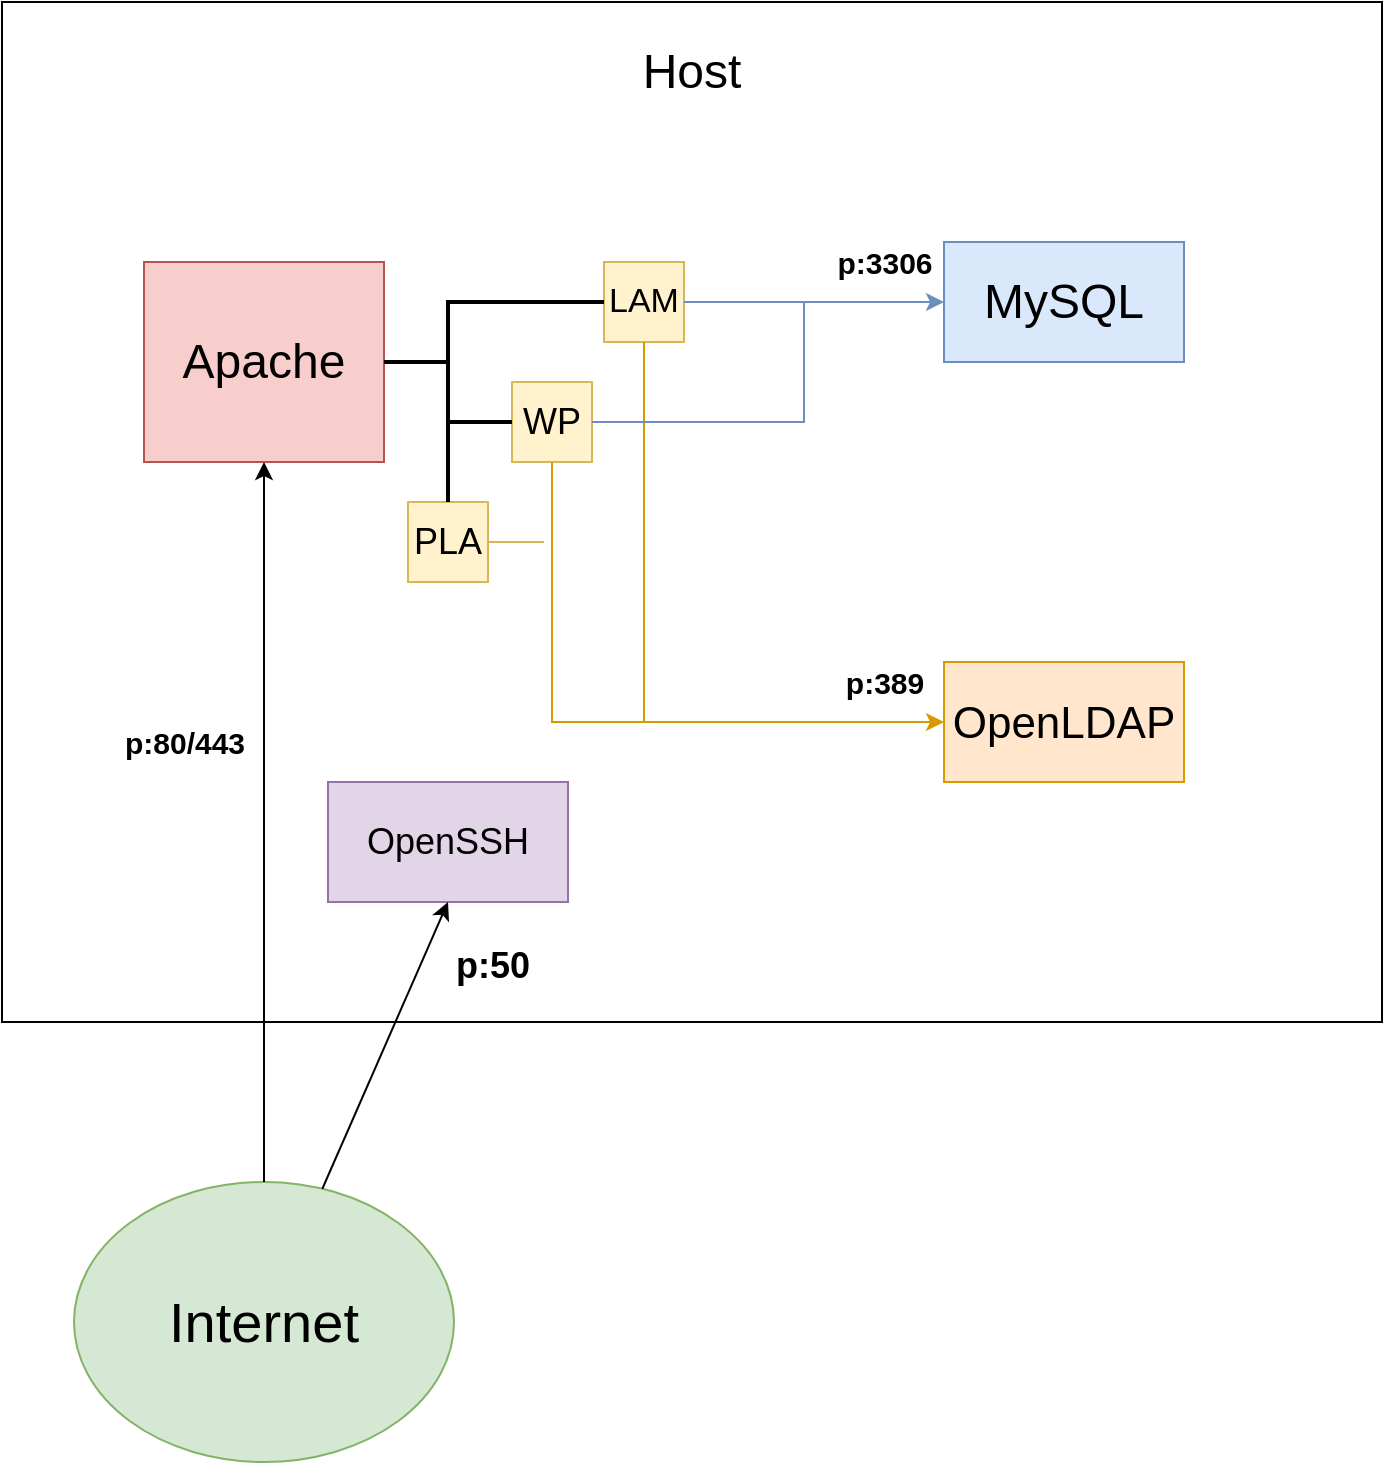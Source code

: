 <mxfile version="23.0.2" type="device">
  <diagram id="C5RBs43oDa-KdzZeNtuy" name="Page-1">
    <mxGraphModel dx="1050" dy="637" grid="1" gridSize="10" guides="1" tooltips="1" connect="1" arrows="1" fold="1" page="1" pageScale="1" pageWidth="827" pageHeight="1169" math="0" shadow="0">
      <root>
        <mxCell id="WIyWlLk6GJQsqaUBKTNV-0" />
        <mxCell id="WIyWlLk6GJQsqaUBKTNV-1" parent="WIyWlLk6GJQsqaUBKTNV-0" />
        <mxCell id="fDoWqqoHtU6u6N5VrsDu-0" value="" style="rounded=0;whiteSpace=wrap;html=1;fontFamily=Verdana;fontSize=24;align=center;movable=0;resizable=0;rotatable=0;deletable=0;editable=0;locked=1;connectable=0;" parent="WIyWlLk6GJQsqaUBKTNV-1" vertex="1">
          <mxGeometry x="69" y="50" width="690" height="510" as="geometry" />
        </mxCell>
        <mxCell id="fDoWqqoHtU6u6N5VrsDu-2" value="Host" style="rounded=0;whiteSpace=wrap;html=1;strokeColor=none;fontFamily=Helvetica;fontSize=24;" parent="WIyWlLk6GJQsqaUBKTNV-1" vertex="1">
          <mxGeometry x="364" y="60" width="100" height="50" as="geometry" />
        </mxCell>
        <mxCell id="fDoWqqoHtU6u6N5VrsDu-3" value="Apache" style="rounded=0;whiteSpace=wrap;html=1;fontFamily=Helvetica;fontSize=24;fillColor=#f8cecc;strokeColor=#b85450;" parent="WIyWlLk6GJQsqaUBKTNV-1" vertex="1">
          <mxGeometry x="140" y="180" width="120" height="100" as="geometry" />
        </mxCell>
        <mxCell id="fDoWqqoHtU6u6N5VrsDu-4" value="MySQL" style="rounded=0;whiteSpace=wrap;html=1;fontSize=24;fillColor=#dae8fc;strokeColor=#6c8ebf;" parent="WIyWlLk6GJQsqaUBKTNV-1" vertex="1">
          <mxGeometry x="540" y="170" width="120" height="60" as="geometry" />
        </mxCell>
        <mxCell id="fDoWqqoHtU6u6N5VrsDu-5" value="&lt;font style=&quot;font-size: 22px;&quot;&gt;OpenLDAP&lt;/font&gt;" style="rounded=0;whiteSpace=wrap;html=1;fontSize=24;fillColor=#ffe6cc;strokeColor=#d79b00;" parent="WIyWlLk6GJQsqaUBKTNV-1" vertex="1">
          <mxGeometry x="540" y="380" width="120" height="60" as="geometry" />
        </mxCell>
        <mxCell id="fDoWqqoHtU6u6N5VrsDu-6" value="&lt;font style=&quot;font-size: 17px;&quot;&gt;LAM&lt;/font&gt;" style="rounded=0;whiteSpace=wrap;html=1;fillColor=#fff2cc;strokeColor=#d6b656;" parent="WIyWlLk6GJQsqaUBKTNV-1" vertex="1">
          <mxGeometry x="370" y="180" width="40" height="40" as="geometry" />
        </mxCell>
        <mxCell id="fDoWqqoHtU6u6N5VrsDu-7" value="&lt;font style=&quot;font-size: 18px;&quot;&gt;WP&lt;/font&gt;" style="rounded=0;whiteSpace=wrap;html=1;fillColor=#fff2cc;strokeColor=#d6b656;" parent="WIyWlLk6GJQsqaUBKTNV-1" vertex="1">
          <mxGeometry x="324" y="240" width="40" height="40" as="geometry" />
        </mxCell>
        <mxCell id="fDoWqqoHtU6u6N5VrsDu-8" value="&lt;font style=&quot;font-size: 28px;&quot;&gt;Internet&lt;/font&gt;" style="ellipse;whiteSpace=wrap;html=1;fillColor=#d5e8d4;strokeColor=#82b366;" parent="WIyWlLk6GJQsqaUBKTNV-1" vertex="1">
          <mxGeometry x="105" y="640" width="190" height="140" as="geometry" />
        </mxCell>
        <mxCell id="fDoWqqoHtU6u6N5VrsDu-9" value="" style="strokeWidth=2;html=1;shape=mxgraph.flowchart.annotation_2;align=left;labelPosition=right;pointerEvents=1;" parent="WIyWlLk6GJQsqaUBKTNV-1" vertex="1">
          <mxGeometry x="260" y="200" width="64" height="60" as="geometry" />
        </mxCell>
        <mxCell id="fDoWqqoHtU6u6N5VrsDu-10" value="&lt;b&gt;&lt;font style=&quot;font-size: 15px;&quot;&gt;p:389&lt;/font&gt;&lt;/b&gt;" style="endArrow=classic;html=1;rounded=0;fillColor=#ffe6cc;strokeColor=#d79b00;" parent="WIyWlLk6GJQsqaUBKTNV-1" source="fDoWqqoHtU6u6N5VrsDu-7" target="fDoWqqoHtU6u6N5VrsDu-5" edge="1">
          <mxGeometry x="0.816" y="20" width="50" height="50" relative="1" as="geometry">
            <mxPoint x="460" y="450" as="sourcePoint" />
            <mxPoint x="510" y="400" as="targetPoint" />
            <Array as="points">
              <mxPoint x="344" y="410" />
            </Array>
            <mxPoint as="offset" />
          </mxGeometry>
        </mxCell>
        <mxCell id="fDoWqqoHtU6u6N5VrsDu-12" value="&lt;b&gt;&lt;font style=&quot;font-size: 15px;&quot;&gt;p:3306&lt;/font&gt;&lt;/b&gt;" style="endArrow=classic;html=1;rounded=0;fillColor=#dae8fc;strokeColor=#6c8ebf;" parent="WIyWlLk6GJQsqaUBKTNV-1" source="fDoWqqoHtU6u6N5VrsDu-6" target="fDoWqqoHtU6u6N5VrsDu-4" edge="1">
          <mxGeometry x="0.538" y="20" width="50" height="50" relative="1" as="geometry">
            <mxPoint x="460" y="450" as="sourcePoint" />
            <mxPoint x="510" y="400" as="targetPoint" />
            <mxPoint as="offset" />
          </mxGeometry>
        </mxCell>
        <mxCell id="fDoWqqoHtU6u6N5VrsDu-13" value="&lt;b&gt;&lt;font style=&quot;font-size: 15px;&quot;&gt;p:80/443&lt;/font&gt;&lt;/b&gt;" style="endArrow=classic;html=1;rounded=0;" parent="WIyWlLk6GJQsqaUBKTNV-1" source="fDoWqqoHtU6u6N5VrsDu-8" target="fDoWqqoHtU6u6N5VrsDu-3" edge="1">
          <mxGeometry x="0.222" y="40" width="50" height="50" relative="1" as="geometry">
            <mxPoint x="460" y="450" as="sourcePoint" />
            <mxPoint x="510" y="400" as="targetPoint" />
            <mxPoint as="offset" />
          </mxGeometry>
        </mxCell>
        <mxCell id="fDoWqqoHtU6u6N5VrsDu-15" value="" style="line;strokeWidth=2;html=1;" parent="WIyWlLk6GJQsqaUBKTNV-1" vertex="1">
          <mxGeometry x="314" y="195" width="56" height="10" as="geometry" />
        </mxCell>
        <mxCell id="fDoWqqoHtU6u6N5VrsDu-17" value="" style="endArrow=none;html=1;rounded=0;entryX=0.5;entryY=1;entryDx=0;entryDy=0;fillColor=#ffe6cc;strokeColor=#d79b00;" parent="WIyWlLk6GJQsqaUBKTNV-1" target="fDoWqqoHtU6u6N5VrsDu-6" edge="1">
          <mxGeometry width="50" height="50" relative="1" as="geometry">
            <mxPoint x="390" y="410" as="sourcePoint" />
            <mxPoint x="510" y="400" as="targetPoint" />
          </mxGeometry>
        </mxCell>
        <mxCell id="fDoWqqoHtU6u6N5VrsDu-18" value="" style="endArrow=none;html=1;rounded=0;entryX=1;entryY=0.5;entryDx=0;entryDy=0;fillColor=#dae8fc;strokeColor=#6c8ebf;" parent="WIyWlLk6GJQsqaUBKTNV-1" target="fDoWqqoHtU6u6N5VrsDu-7" edge="1">
          <mxGeometry width="50" height="50" relative="1" as="geometry">
            <mxPoint x="470" y="200" as="sourcePoint" />
            <mxPoint x="510" y="400" as="targetPoint" />
            <Array as="points">
              <mxPoint x="470" y="260" />
            </Array>
          </mxGeometry>
        </mxCell>
        <mxCell id="0" value="&lt;font style=&quot;font-size: 18px;&quot;&gt;OpenSSH&lt;/font&gt;" style="rounded=0;whiteSpace=wrap;html=1;fillColor=#e1d5e7;strokeColor=#9673a6;" parent="WIyWlLk6GJQsqaUBKTNV-1" vertex="1">
          <mxGeometry x="232" y="440" width="120" height="60" as="geometry" />
        </mxCell>
        <mxCell id="1" value="" style="endArrow=classic;html=1;fontSize=18;entryX=0.5;entryY=1;entryDx=0;entryDy=0;" parent="WIyWlLk6GJQsqaUBKTNV-1" source="fDoWqqoHtU6u6N5VrsDu-8" target="0" edge="1">
          <mxGeometry width="50" height="50" relative="1" as="geometry">
            <mxPoint x="410" y="450" as="sourcePoint" />
            <mxPoint x="460" y="400" as="targetPoint" />
          </mxGeometry>
        </mxCell>
        <mxCell id="2" value="&lt;font style=&quot;font-size: 18px;&quot;&gt;p:50&lt;/font&gt;" style="text;strokeColor=none;fillColor=none;html=1;fontSize=24;fontStyle=1;verticalAlign=middle;align=center;" parent="WIyWlLk6GJQsqaUBKTNV-1" vertex="1">
          <mxGeometry x="264" y="510" width="100" height="40" as="geometry" />
        </mxCell>
        <mxCell id="S-flAT2JwPQkxxqyN5gs-2" value="&lt;font style=&quot;font-size: 18px;&quot;&gt;PLA&lt;/font&gt;" style="rounded=0;whiteSpace=wrap;html=1;fillColor=#fff2cc;strokeColor=#d6b656;" vertex="1" parent="WIyWlLk6GJQsqaUBKTNV-1">
          <mxGeometry x="272" y="300" width="40" height="40" as="geometry" />
        </mxCell>
        <mxCell id="S-flAT2JwPQkxxqyN5gs-5" value="" style="line;strokeWidth=2;direction=south;html=1;" vertex="1" parent="WIyWlLk6GJQsqaUBKTNV-1">
          <mxGeometry x="287" y="240" width="10" height="60" as="geometry" />
        </mxCell>
        <mxCell id="S-flAT2JwPQkxxqyN5gs-6" value="" style="endArrow=none;html=1;rounded=0;entryX=1;entryY=0.5;entryDx=0;entryDy=0;fillColor=#fff2cc;strokeColor=#d6b656;" edge="1" parent="WIyWlLk6GJQsqaUBKTNV-1" target="S-flAT2JwPQkxxqyN5gs-2">
          <mxGeometry width="50" height="50" relative="1" as="geometry">
            <mxPoint x="340" y="320" as="sourcePoint" />
            <mxPoint x="440" y="360" as="targetPoint" />
          </mxGeometry>
        </mxCell>
      </root>
    </mxGraphModel>
  </diagram>
</mxfile>
